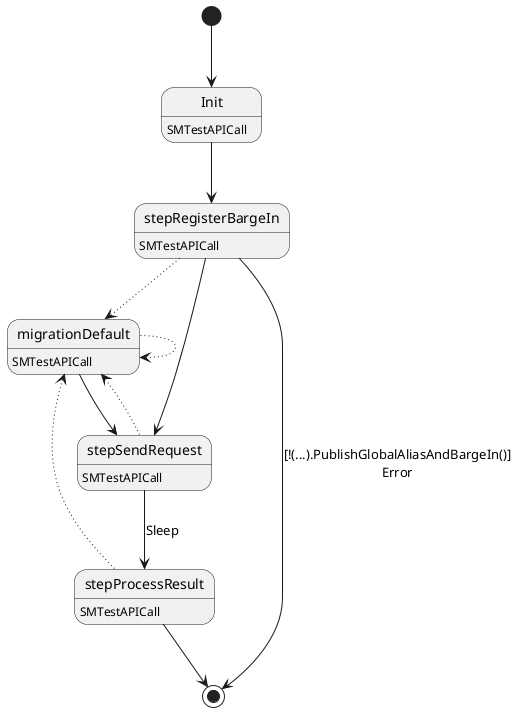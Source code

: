 @startuml
state "Init" as T00_S002
T00_S002 : SMTestAPICall
[*] --> T00_S002
T00_S002 --> T00_S003
state "migrationDefault" as T00_S001
T00_S001 : SMTestAPICall
T00_S001 --[dotted]> T00_S001
T00_S001 --> T00_S004
state "stepProcessResult" as T00_S005
T00_S005 : SMTestAPICall
T00_S005 --[dotted]> T00_S001
T00_S005 -->[*]
state "stepRegisterBargeIn" as T00_S003
T00_S003 : SMTestAPICall
T00_S003 --[dotted]> T00_S001
T00_S003 -->[*] : [!(...).PublishGlobalAliasAndBargeIn()]\nError
T00_S003 --> T00_S004
state "stepSendRequest" as T00_S004
T00_S004 : SMTestAPICall
T00_S004 --[dotted]> T00_S001
T00_S004 --> T00_S005 : Sleep
@enduml

